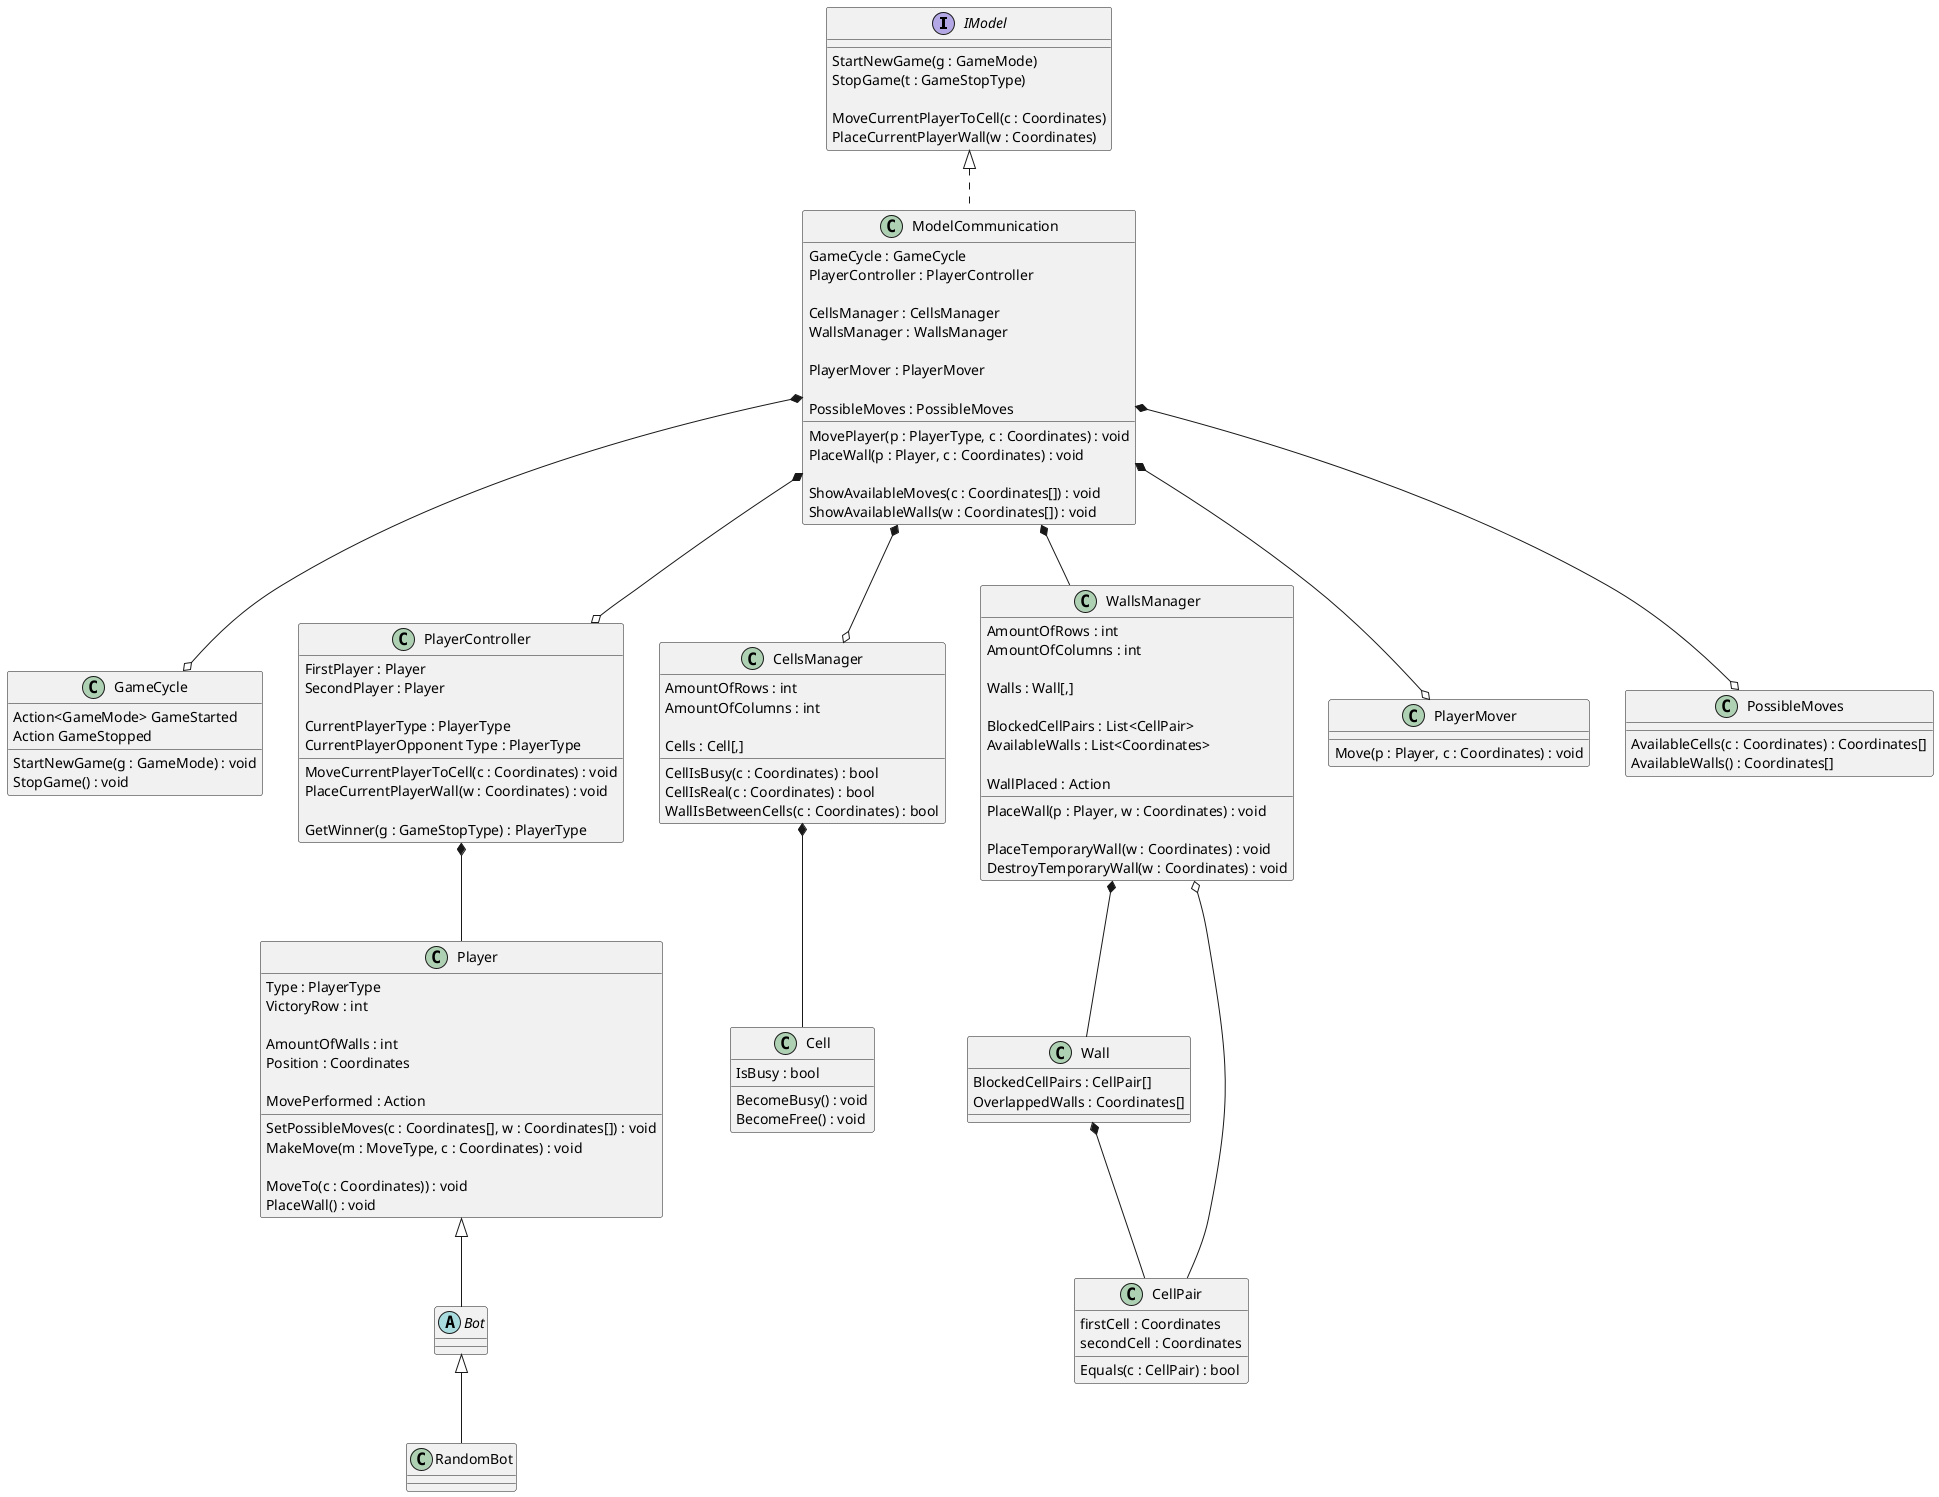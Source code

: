 ﻿@startuml

interface IModel
{
    StartNewGame(g : GameMode)
    StopGame(t : GameStopType)
    
    MoveCurrentPlayerToCell(c : Coordinates)
    PlaceCurrentPlayerWall(w : Coordinates)
}
class ModelCommunication
{    
    GameCycle : GameCycle
    PlayerController : PlayerController
    
    CellsManager : CellsManager
    WallsManager : WallsManager
    
    PlayerMover : PlayerMover
    
    PossibleMoves : PossibleMoves
    
    MovePlayer(p : PlayerType, c : Coordinates) : void
    PlaceWall(p : Player, c : Coordinates) : void

    ShowAvailableMoves(c : Coordinates[]) : void
    ShowAvailableWalls(w : Coordinates[]) : void
}

class GameCycle
{
    Action<GameMode> GameStarted
    Action GameStopped

    StartNewGame(g : GameMode) : void
    StopGame() : void
}

class PlayerController
{
    FirstPlayer : Player
    SecondPlayer : Player
   
    CurrentPlayerType : PlayerType
    CurrentPlayerOpponent Type : PlayerType

    MoveCurrentPlayerToCell(c : Coordinates) : void
    PlaceCurrentPlayerWall(w : Coordinates) : void

    GetWinner(g : GameStopType) : PlayerType
}
class Player
{
    Type : PlayerType
    VictoryRow : int

    AmountOfWalls : int
    Position : Coordinates
    
    MovePerformed : Action
    
    SetPossibleMoves(c : Coordinates[], w : Coordinates[]) : void
    MakeMove(m : MoveType, c : Coordinates) : void
    
    MoveTo(c : Coordinates)) : void
    PlaceWall() : void
}
abstract class Bot
class RandomBot

class CellsManager
{
    AmountOfRows : int
    AmountOfColumns : int

    Cells : Cell[,]

    CellIsBusy(c : Coordinates) : bool
    CellIsReal(c : Coordinates) : bool
    WallIsBetweenCells(c : Coordinates) : bool
}
class Cell
{
    IsBusy : bool
    
    BecomeBusy() : void
    BecomeFree() : void
}

class WallsManager
{
    AmountOfRows : int
    AmountOfColumns : int

    Walls : Wall[,]
    
    BlockedCellPairs : List<CellPair>
    AvailableWalls : List<Coordinates>
    
    WallPlaced : Action
    
    PlaceWall(p : Player, w : Coordinates) : void
    
    PlaceTemporaryWall(w : Coordinates) : void
    DestroyTemporaryWall(w : Coordinates) : void
}
class Wall
{
    BlockedCellPairs : CellPair[]
    OverlappedWalls : Coordinates[]
}
class CellPair
{
    firstCell : Coordinates
    secondCell : Coordinates
    
    Equals(c : CellPair) : bool
}

class PlayerMover
{
    Move(p : Player, c : Coordinates) : void
}

class PossibleMoves
{
    AvailableCells(c : Coordinates) : Coordinates[]
    AvailableWalls() : Coordinates[]
}


IModel <|.. ModelCommunication

ModelCommunication *--o GameCycle

ModelCommunication *--o PlayerController
PlayerController *-- Player
Player <|-- Bot
Bot <|-- RandomBot

ModelCommunication *--o CellsManager
CellsManager *-- Cell

ModelCommunication *-- WallsManager
WallsManager *-- Wall
WallsManager o-- CellPair
Wall *-- CellPair

ModelCommunication *--o PlayerMover

ModelCommunication *--o PossibleMoves

@enduml